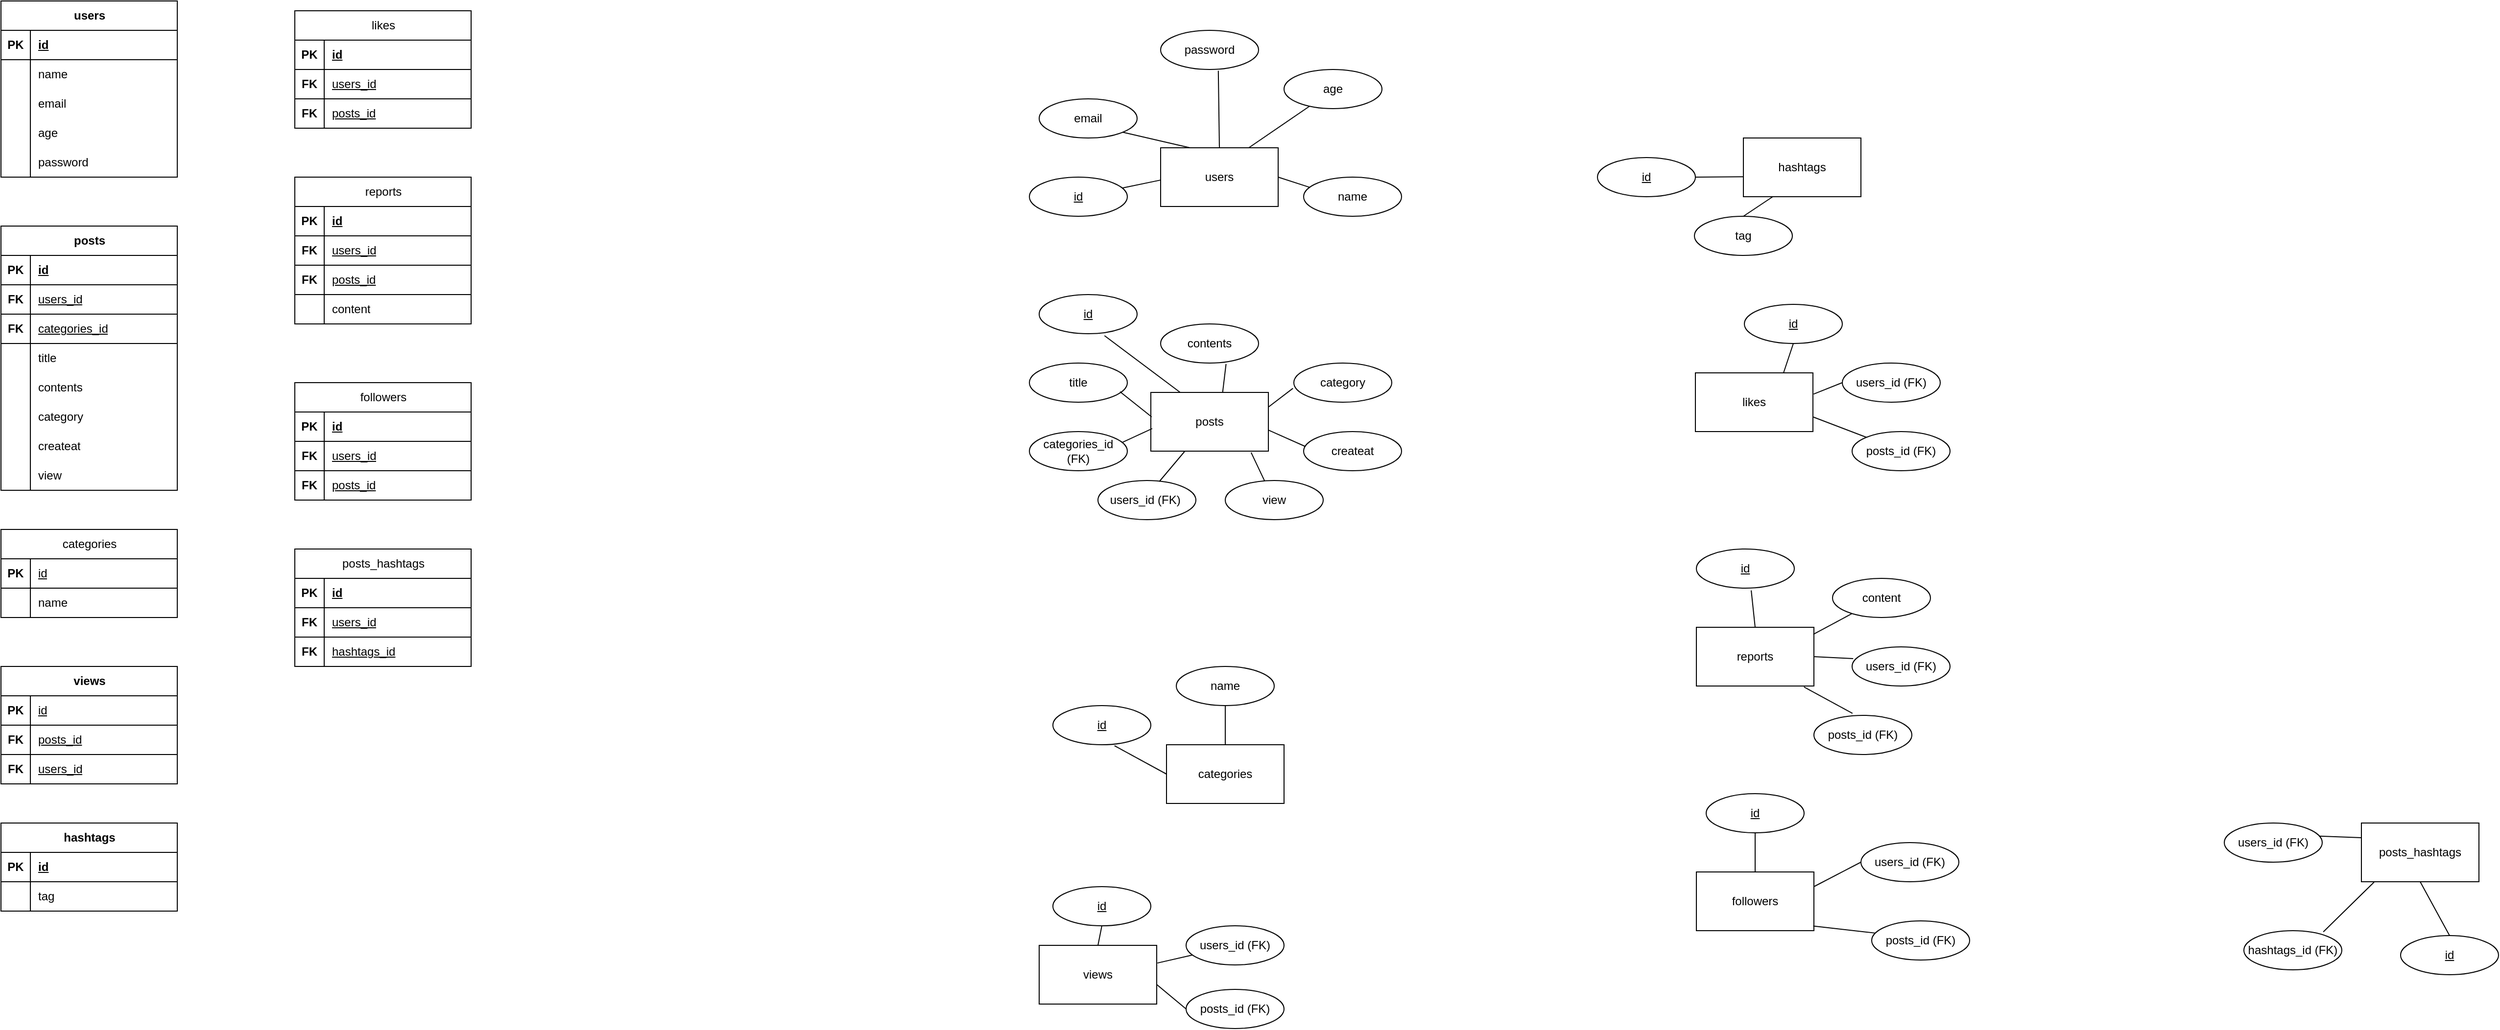 <mxfile version="28.1.1">
  <diagram name="페이지-1" id="i61F9ITe4HhGrbR_6EDc">
    <mxGraphModel dx="2900" dy="1442" grid="1" gridSize="10" guides="1" tooltips="1" connect="1" arrows="1" fold="1" page="1" pageScale="1" pageWidth="827" pageHeight="1169" math="0" shadow="0">
      <root>
        <mxCell id="0" />
        <mxCell id="1" parent="0" />
        <mxCell id="NnwOBRZ_t9ozKUxlOf1y-1" value="users" style="rounded=0;whiteSpace=wrap;html=1;" parent="1" vertex="1">
          <mxGeometry x="464" y="180" width="120" height="60" as="geometry" />
        </mxCell>
        <mxCell id="NnwOBRZ_t9ozKUxlOf1y-2" value="posts" style="rounded=0;whiteSpace=wrap;html=1;" parent="1" vertex="1">
          <mxGeometry x="454" y="430" width="120" height="60" as="geometry" />
        </mxCell>
        <mxCell id="NnwOBRZ_t9ozKUxlOf1y-3" value="categories" style="rounded=0;whiteSpace=wrap;html=1;" parent="1" vertex="1">
          <mxGeometry x="470" y="790" width="120" height="60" as="geometry" />
        </mxCell>
        <mxCell id="NnwOBRZ_t9ozKUxlOf1y-4" value="views" style="rounded=0;whiteSpace=wrap;html=1;" parent="1" vertex="1">
          <mxGeometry x="340" y="995" width="120" height="60" as="geometry" />
        </mxCell>
        <mxCell id="NnwOBRZ_t9ozKUxlOf1y-5" value="hashtags" style="rounded=0;whiteSpace=wrap;html=1;" parent="1" vertex="1">
          <mxGeometry x="1059" y="170" width="120" height="60" as="geometry" />
        </mxCell>
        <mxCell id="NnwOBRZ_t9ozKUxlOf1y-6" value="likes" style="rounded=0;whiteSpace=wrap;html=1;" parent="1" vertex="1">
          <mxGeometry x="1010" y="410" width="120" height="60" as="geometry" />
        </mxCell>
        <mxCell id="NnwOBRZ_t9ozKUxlOf1y-7" value="reports" style="rounded=0;whiteSpace=wrap;html=1;" parent="1" vertex="1">
          <mxGeometry x="1011" y="670" width="120" height="60" as="geometry" />
        </mxCell>
        <mxCell id="NnwOBRZ_t9ozKUxlOf1y-8" value="followers" style="rounded=0;whiteSpace=wrap;html=1;" parent="1" vertex="1">
          <mxGeometry x="1011" y="920" width="120" height="60" as="geometry" />
        </mxCell>
        <mxCell id="NnwOBRZ_t9ozKUxlOf1y-13" value="id" style="ellipse;whiteSpace=wrap;html=1;align=center;fontStyle=4;" parent="1" vertex="1">
          <mxGeometry x="330" y="210" width="100" height="40" as="geometry" />
        </mxCell>
        <mxCell id="NnwOBRZ_t9ozKUxlOf1y-14" value="" style="endArrow=none;html=1;rounded=0;entryX=-0.003;entryY=0.551;entryDx=0;entryDy=0;entryPerimeter=0;" parent="1" source="NnwOBRZ_t9ozKUxlOf1y-13" target="NnwOBRZ_t9ozKUxlOf1y-1" edge="1">
          <mxGeometry relative="1" as="geometry">
            <mxPoint x="400" y="220" as="sourcePoint" />
            <mxPoint x="420" y="219.58" as="targetPoint" />
            <Array as="points" />
          </mxGeometry>
        </mxCell>
        <mxCell id="NnwOBRZ_t9ozKUxlOf1y-17" value="" style="endArrow=none;html=1;rounded=0;entryX=0.25;entryY=0;entryDx=0;entryDy=0;exitX=1;exitY=1;exitDx=0;exitDy=0;" parent="1" source="NnwOBRZ_t9ozKUxlOf1y-49" target="NnwOBRZ_t9ozKUxlOf1y-1" edge="1">
          <mxGeometry relative="1" as="geometry">
            <mxPoint x="442.661" y="150.589" as="sourcePoint" />
            <mxPoint x="470" y="190" as="targetPoint" />
            <Array as="points" />
          </mxGeometry>
        </mxCell>
        <mxCell id="NnwOBRZ_t9ozKUxlOf1y-18" value="" style="endArrow=none;html=1;rounded=0;entryX=0.5;entryY=0;entryDx=0;entryDy=0;exitX=0.589;exitY=1.03;exitDx=0;exitDy=0;exitPerimeter=0;" parent="1" source="NnwOBRZ_t9ozKUxlOf1y-84" target="NnwOBRZ_t9ozKUxlOf1y-1" edge="1">
          <mxGeometry relative="1" as="geometry">
            <mxPoint x="521.27" y="109.991" as="sourcePoint" />
            <mxPoint x="485" y="197" as="targetPoint" />
            <Array as="points" />
          </mxGeometry>
        </mxCell>
        <mxCell id="NnwOBRZ_t9ozKUxlOf1y-19" value="" style="endArrow=none;html=1;rounded=0;entryX=0.75;entryY=0;entryDx=0;entryDy=0;exitX=0.283;exitY=0.9;exitDx=0;exitDy=0;exitPerimeter=0;" parent="1" source="NnwOBRZ_t9ozKUxlOf1y-102" target="NnwOBRZ_t9ozKUxlOf1y-1" edge="1">
          <mxGeometry relative="1" as="geometry">
            <mxPoint x="606.289" y="147.401" as="sourcePoint" />
            <mxPoint x="480" y="200" as="targetPoint" />
            <Array as="points" />
          </mxGeometry>
        </mxCell>
        <mxCell id="NnwOBRZ_t9ozKUxlOf1y-20" value="" style="endArrow=none;html=1;rounded=0;entryX=1;entryY=0.5;entryDx=0;entryDy=0;exitX=0.07;exitY=0.267;exitDx=0;exitDy=0;exitPerimeter=0;" parent="1" source="NnwOBRZ_t9ozKUxlOf1y-103" target="NnwOBRZ_t9ozKUxlOf1y-1" edge="1">
          <mxGeometry relative="1" as="geometry">
            <mxPoint x="599.4" y="223.2" as="sourcePoint" />
            <mxPoint x="493" y="260" as="targetPoint" />
            <Array as="points" />
          </mxGeometry>
        </mxCell>
        <mxCell id="NnwOBRZ_t9ozKUxlOf1y-21" value="users" style="shape=table;startSize=30;container=1;collapsible=1;childLayout=tableLayout;fixedRows=1;rowLines=0;fontStyle=1;align=center;resizeLast=1;html=1;" parent="1" vertex="1">
          <mxGeometry x="-720" y="30" width="180" height="180" as="geometry" />
        </mxCell>
        <mxCell id="NnwOBRZ_t9ozKUxlOf1y-22" value="" style="shape=tableRow;horizontal=0;startSize=0;swimlaneHead=0;swimlaneBody=0;fillColor=none;collapsible=0;dropTarget=0;points=[[0,0.5],[1,0.5]];portConstraint=eastwest;top=0;left=0;right=0;bottom=1;" parent="NnwOBRZ_t9ozKUxlOf1y-21" vertex="1">
          <mxGeometry y="30" width="180" height="30" as="geometry" />
        </mxCell>
        <mxCell id="NnwOBRZ_t9ozKUxlOf1y-23" value="PK" style="shape=partialRectangle;connectable=0;fillColor=none;top=0;left=0;bottom=0;right=0;fontStyle=1;overflow=hidden;whiteSpace=wrap;html=1;" parent="NnwOBRZ_t9ozKUxlOf1y-22" vertex="1">
          <mxGeometry width="30" height="30" as="geometry">
            <mxRectangle width="30" height="30" as="alternateBounds" />
          </mxGeometry>
        </mxCell>
        <mxCell id="NnwOBRZ_t9ozKUxlOf1y-24" value="id" style="shape=partialRectangle;connectable=0;fillColor=none;top=0;left=0;bottom=0;right=0;align=left;spacingLeft=6;fontStyle=5;overflow=hidden;whiteSpace=wrap;html=1;" parent="NnwOBRZ_t9ozKUxlOf1y-22" vertex="1">
          <mxGeometry x="30" width="150" height="30" as="geometry">
            <mxRectangle width="150" height="30" as="alternateBounds" />
          </mxGeometry>
        </mxCell>
        <mxCell id="NnwOBRZ_t9ozKUxlOf1y-25" value="" style="shape=tableRow;horizontal=0;startSize=0;swimlaneHead=0;swimlaneBody=0;fillColor=none;collapsible=0;dropTarget=0;points=[[0,0.5],[1,0.5]];portConstraint=eastwest;top=0;left=0;right=0;bottom=0;" parent="NnwOBRZ_t9ozKUxlOf1y-21" vertex="1">
          <mxGeometry y="60" width="180" height="30" as="geometry" />
        </mxCell>
        <mxCell id="NnwOBRZ_t9ozKUxlOf1y-26" value="" style="shape=partialRectangle;connectable=0;fillColor=none;top=0;left=0;bottom=0;right=0;editable=1;overflow=hidden;whiteSpace=wrap;html=1;" parent="NnwOBRZ_t9ozKUxlOf1y-25" vertex="1">
          <mxGeometry width="30" height="30" as="geometry">
            <mxRectangle width="30" height="30" as="alternateBounds" />
          </mxGeometry>
        </mxCell>
        <mxCell id="NnwOBRZ_t9ozKUxlOf1y-27" value="name" style="shape=partialRectangle;connectable=0;fillColor=none;top=0;left=0;bottom=0;right=0;align=left;spacingLeft=6;overflow=hidden;whiteSpace=wrap;html=1;" parent="NnwOBRZ_t9ozKUxlOf1y-25" vertex="1">
          <mxGeometry x="30" width="150" height="30" as="geometry">
            <mxRectangle width="150" height="30" as="alternateBounds" />
          </mxGeometry>
        </mxCell>
        <mxCell id="NnwOBRZ_t9ozKUxlOf1y-28" value="" style="shape=tableRow;horizontal=0;startSize=0;swimlaneHead=0;swimlaneBody=0;fillColor=none;collapsible=0;dropTarget=0;points=[[0,0.5],[1,0.5]];portConstraint=eastwest;top=0;left=0;right=0;bottom=0;" parent="NnwOBRZ_t9ozKUxlOf1y-21" vertex="1">
          <mxGeometry y="90" width="180" height="30" as="geometry" />
        </mxCell>
        <mxCell id="NnwOBRZ_t9ozKUxlOf1y-29" value="" style="shape=partialRectangle;connectable=0;fillColor=none;top=0;left=0;bottom=0;right=0;editable=1;overflow=hidden;whiteSpace=wrap;html=1;" parent="NnwOBRZ_t9ozKUxlOf1y-28" vertex="1">
          <mxGeometry width="30" height="30" as="geometry">
            <mxRectangle width="30" height="30" as="alternateBounds" />
          </mxGeometry>
        </mxCell>
        <mxCell id="NnwOBRZ_t9ozKUxlOf1y-30" value="email" style="shape=partialRectangle;connectable=0;fillColor=none;top=0;left=0;bottom=0;right=0;align=left;spacingLeft=6;overflow=hidden;whiteSpace=wrap;html=1;" parent="NnwOBRZ_t9ozKUxlOf1y-28" vertex="1">
          <mxGeometry x="30" width="150" height="30" as="geometry">
            <mxRectangle width="150" height="30" as="alternateBounds" />
          </mxGeometry>
        </mxCell>
        <mxCell id="NnwOBRZ_t9ozKUxlOf1y-31" value="" style="shape=tableRow;horizontal=0;startSize=0;swimlaneHead=0;swimlaneBody=0;fillColor=none;collapsible=0;dropTarget=0;points=[[0,0.5],[1,0.5]];portConstraint=eastwest;top=0;left=0;right=0;bottom=0;" parent="NnwOBRZ_t9ozKUxlOf1y-21" vertex="1">
          <mxGeometry y="120" width="180" height="30" as="geometry" />
        </mxCell>
        <mxCell id="NnwOBRZ_t9ozKUxlOf1y-32" value="" style="shape=partialRectangle;connectable=0;fillColor=none;top=0;left=0;bottom=0;right=0;editable=1;overflow=hidden;whiteSpace=wrap;html=1;" parent="NnwOBRZ_t9ozKUxlOf1y-31" vertex="1">
          <mxGeometry width="30" height="30" as="geometry">
            <mxRectangle width="30" height="30" as="alternateBounds" />
          </mxGeometry>
        </mxCell>
        <mxCell id="NnwOBRZ_t9ozKUxlOf1y-33" value="age" style="shape=partialRectangle;connectable=0;fillColor=none;top=0;left=0;bottom=0;right=0;align=left;spacingLeft=6;overflow=hidden;whiteSpace=wrap;html=1;" parent="NnwOBRZ_t9ozKUxlOf1y-31" vertex="1">
          <mxGeometry x="30" width="150" height="30" as="geometry">
            <mxRectangle width="150" height="30" as="alternateBounds" />
          </mxGeometry>
        </mxCell>
        <mxCell id="NnwOBRZ_t9ozKUxlOf1y-37" value="" style="shape=tableRow;horizontal=0;startSize=0;swimlaneHead=0;swimlaneBody=0;fillColor=none;collapsible=0;dropTarget=0;points=[[0,0.5],[1,0.5]];portConstraint=eastwest;top=0;left=0;right=0;bottom=0;" parent="NnwOBRZ_t9ozKUxlOf1y-21" vertex="1">
          <mxGeometry y="150" width="180" height="30" as="geometry" />
        </mxCell>
        <mxCell id="NnwOBRZ_t9ozKUxlOf1y-38" value="" style="shape=partialRectangle;connectable=0;fillColor=none;top=0;left=0;bottom=0;right=0;editable=1;overflow=hidden;whiteSpace=wrap;html=1;" parent="NnwOBRZ_t9ozKUxlOf1y-37" vertex="1">
          <mxGeometry width="30" height="30" as="geometry">
            <mxRectangle width="30" height="30" as="alternateBounds" />
          </mxGeometry>
        </mxCell>
        <mxCell id="NnwOBRZ_t9ozKUxlOf1y-39" value="password" style="shape=partialRectangle;connectable=0;fillColor=none;top=0;left=0;bottom=0;right=0;align=left;spacingLeft=6;overflow=hidden;whiteSpace=wrap;html=1;" parent="NnwOBRZ_t9ozKUxlOf1y-37" vertex="1">
          <mxGeometry x="30" width="150" height="30" as="geometry">
            <mxRectangle width="150" height="30" as="alternateBounds" />
          </mxGeometry>
        </mxCell>
        <mxCell id="NnwOBRZ_t9ozKUxlOf1y-41" value="view" style="ellipse;whiteSpace=wrap;html=1;align=center;" parent="1" vertex="1">
          <mxGeometry x="530" y="520" width="100" height="40" as="geometry" />
        </mxCell>
        <mxCell id="NnwOBRZ_t9ozKUxlOf1y-42" value="users_id (FK)&amp;nbsp;" style="ellipse;whiteSpace=wrap;html=1;align=center;" parent="1" vertex="1">
          <mxGeometry x="400" y="520" width="100" height="40" as="geometry" />
        </mxCell>
        <mxCell id="NnwOBRZ_t9ozKUxlOf1y-43" value="categories_id (FK)" style="ellipse;whiteSpace=wrap;html=1;align=center;" parent="1" vertex="1">
          <mxGeometry x="330" y="470" width="100" height="40" as="geometry" />
        </mxCell>
        <mxCell id="NnwOBRZ_t9ozKUxlOf1y-44" value="title" style="ellipse;whiteSpace=wrap;html=1;align=center;" parent="1" vertex="1">
          <mxGeometry x="330" y="400" width="100" height="40" as="geometry" />
        </mxCell>
        <mxCell id="NnwOBRZ_t9ozKUxlOf1y-45" value="contents" style="ellipse;whiteSpace=wrap;html=1;align=center;" parent="1" vertex="1">
          <mxGeometry x="464" y="360" width="100" height="40" as="geometry" />
        </mxCell>
        <mxCell id="NnwOBRZ_t9ozKUxlOf1y-46" value="category" style="ellipse;whiteSpace=wrap;html=1;align=center;" parent="1" vertex="1">
          <mxGeometry x="600" y="400" width="100" height="40" as="geometry" />
        </mxCell>
        <mxCell id="NnwOBRZ_t9ozKUxlOf1y-47" value="createat" style="ellipse;whiteSpace=wrap;html=1;align=center;" parent="1" vertex="1">
          <mxGeometry x="610" y="470" width="100" height="40" as="geometry" />
        </mxCell>
        <mxCell id="NnwOBRZ_t9ozKUxlOf1y-49" value="email" style="ellipse;whiteSpace=wrap;html=1;align=center;" parent="1" vertex="1">
          <mxGeometry x="340" y="130" width="100" height="40" as="geometry" />
        </mxCell>
        <mxCell id="NnwOBRZ_t9ozKUxlOf1y-50" value="id" style="ellipse;whiteSpace=wrap;html=1;align=center;fontStyle=4;" parent="1" vertex="1">
          <mxGeometry x="340" y="330" width="100" height="40" as="geometry" />
        </mxCell>
        <mxCell id="NnwOBRZ_t9ozKUxlOf1y-51" value="" style="endArrow=none;html=1;rounded=0;exitX=0.667;exitY=1.05;exitDx=0;exitDy=0;exitPerimeter=0;entryX=0.25;entryY=0;entryDx=0;entryDy=0;" parent="1" source="NnwOBRZ_t9ozKUxlOf1y-50" target="NnwOBRZ_t9ozKUxlOf1y-2" edge="1">
          <mxGeometry relative="1" as="geometry">
            <mxPoint x="350" y="429.66" as="sourcePoint" />
            <mxPoint x="510" y="429.66" as="targetPoint" />
          </mxGeometry>
        </mxCell>
        <mxCell id="NnwOBRZ_t9ozKUxlOf1y-52" value="" style="endArrow=none;html=1;rounded=0;exitX=0.668;exitY=1.024;exitDx=0;exitDy=0;exitPerimeter=0;entryX=0.611;entryY=-0.001;entryDx=0;entryDy=0;entryPerimeter=0;" parent="1" source="NnwOBRZ_t9ozKUxlOf1y-45" target="NnwOBRZ_t9ozKUxlOf1y-2" edge="1">
          <mxGeometry relative="1" as="geometry">
            <mxPoint x="481.5" y="382" as="sourcePoint" />
            <mxPoint x="558.5" y="440" as="targetPoint" />
          </mxGeometry>
        </mxCell>
        <mxCell id="NnwOBRZ_t9ozKUxlOf1y-53" value="" style="endArrow=none;html=1;rounded=0;exitX=-0.009;exitY=0.645;exitDx=0;exitDy=0;exitPerimeter=0;entryX=1;entryY=0.25;entryDx=0;entryDy=0;" parent="1" source="NnwOBRZ_t9ozKUxlOf1y-46" target="NnwOBRZ_t9ozKUxlOf1y-2" edge="1">
          <mxGeometry relative="1" as="geometry">
            <mxPoint x="541" y="411" as="sourcePoint" />
            <mxPoint x="537" y="440" as="targetPoint" />
          </mxGeometry>
        </mxCell>
        <mxCell id="NnwOBRZ_t9ozKUxlOf1y-54" value="" style="endArrow=none;html=1;rounded=0;entryX=1.002;entryY=0.643;entryDx=0;entryDy=0;entryPerimeter=0;exitX=0.015;exitY=0.378;exitDx=0;exitDy=0;exitPerimeter=0;" parent="1" source="NnwOBRZ_t9ozKUxlOf1y-47" target="NnwOBRZ_t9ozKUxlOf1y-2" edge="1">
          <mxGeometry relative="1" as="geometry">
            <mxPoint x="609" y="440" as="sourcePoint" />
            <mxPoint x="584" y="455" as="targetPoint" />
          </mxGeometry>
        </mxCell>
        <mxCell id="NnwOBRZ_t9ozKUxlOf1y-55" value="" style="endArrow=none;html=1;rounded=0;entryX=0.853;entryY=1.022;entryDx=0;entryDy=0;entryPerimeter=0;exitX=0.401;exitY=0.007;exitDx=0;exitDy=0;exitPerimeter=0;" parent="1" source="NnwOBRZ_t9ozKUxlOf1y-41" target="NnwOBRZ_t9ozKUxlOf1y-2" edge="1">
          <mxGeometry relative="1" as="geometry">
            <mxPoint x="590" y="510" as="sourcePoint" />
            <mxPoint x="552" y="494" as="targetPoint" />
          </mxGeometry>
        </mxCell>
        <mxCell id="NnwOBRZ_t9ozKUxlOf1y-56" value="" style="endArrow=none;html=1;rounded=0;exitX=0.627;exitY=0.025;exitDx=0;exitDy=0;exitPerimeter=0;" parent="1" source="NnwOBRZ_t9ozKUxlOf1y-42" target="NnwOBRZ_t9ozKUxlOf1y-2" edge="1">
          <mxGeometry relative="1" as="geometry">
            <mxPoint x="580" y="530" as="sourcePoint" />
            <mxPoint x="566" y="501" as="targetPoint" />
          </mxGeometry>
        </mxCell>
        <mxCell id="NnwOBRZ_t9ozKUxlOf1y-57" value="" style="endArrow=none;html=1;rounded=0;entryX=0.012;entryY=0.616;entryDx=0;entryDy=0;entryPerimeter=0;exitX=0.943;exitY=0.283;exitDx=0;exitDy=0;exitPerimeter=0;" parent="1" source="NnwOBRZ_t9ozKUxlOf1y-43" target="NnwOBRZ_t9ozKUxlOf1y-2" edge="1">
          <mxGeometry relative="1" as="geometry">
            <mxPoint x="425" y="484.44" as="sourcePoint" />
            <mxPoint x="454" y="470.0" as="targetPoint" />
          </mxGeometry>
        </mxCell>
        <mxCell id="NnwOBRZ_t9ozKUxlOf1y-58" value="" style="endArrow=none;html=1;rounded=0;entryX=0.007;entryY=0.417;entryDx=0;entryDy=0;exitX=0.925;exitY=0.731;exitDx=0;exitDy=0;exitPerimeter=0;entryPerimeter=0;" parent="1" source="NnwOBRZ_t9ozKUxlOf1y-44" target="NnwOBRZ_t9ozKUxlOf1y-2" edge="1">
          <mxGeometry relative="1" as="geometry">
            <mxPoint x="438" y="492" as="sourcePoint" />
            <mxPoint x="467" y="477" as="targetPoint" />
          </mxGeometry>
        </mxCell>
        <mxCell id="NnwOBRZ_t9ozKUxlOf1y-59" value="posts" style="shape=table;startSize=30;container=1;collapsible=1;childLayout=tableLayout;fixedRows=1;rowLines=0;fontStyle=1;align=center;resizeLast=1;html=1;" parent="1" vertex="1">
          <mxGeometry x="-720" y="260" width="180" height="270" as="geometry" />
        </mxCell>
        <mxCell id="NnwOBRZ_t9ozKUxlOf1y-129" value="" style="shape=tableRow;horizontal=0;startSize=0;swimlaneHead=0;swimlaneBody=0;fillColor=none;collapsible=0;dropTarget=0;points=[[0,0.5],[1,0.5]];portConstraint=eastwest;top=0;left=0;right=0;bottom=1;" parent="NnwOBRZ_t9ozKUxlOf1y-59" vertex="1">
          <mxGeometry y="30" width="180" height="30" as="geometry" />
        </mxCell>
        <mxCell id="NnwOBRZ_t9ozKUxlOf1y-130" value="PK" style="shape=partialRectangle;connectable=0;fillColor=none;top=0;left=0;bottom=0;right=0;fontStyle=1;overflow=hidden;whiteSpace=wrap;html=1;" parent="NnwOBRZ_t9ozKUxlOf1y-129" vertex="1">
          <mxGeometry width="30" height="30" as="geometry">
            <mxRectangle width="30" height="30" as="alternateBounds" />
          </mxGeometry>
        </mxCell>
        <mxCell id="NnwOBRZ_t9ozKUxlOf1y-131" value="id" style="shape=partialRectangle;connectable=0;fillColor=none;top=0;left=0;bottom=0;right=0;align=left;spacingLeft=6;fontStyle=5;overflow=hidden;whiteSpace=wrap;html=1;" parent="NnwOBRZ_t9ozKUxlOf1y-129" vertex="1">
          <mxGeometry x="30" width="150" height="30" as="geometry">
            <mxRectangle width="150" height="30" as="alternateBounds" />
          </mxGeometry>
        </mxCell>
        <mxCell id="NnwOBRZ_t9ozKUxlOf1y-132" value="" style="shape=tableRow;horizontal=0;startSize=0;swimlaneHead=0;swimlaneBody=0;fillColor=none;collapsible=0;dropTarget=0;points=[[0,0.5],[1,0.5]];portConstraint=eastwest;top=0;left=0;right=0;bottom=1;" parent="NnwOBRZ_t9ozKUxlOf1y-59" vertex="1">
          <mxGeometry y="60" width="180" height="30" as="geometry" />
        </mxCell>
        <mxCell id="NnwOBRZ_t9ozKUxlOf1y-133" value="FK" style="shape=partialRectangle;connectable=0;fillColor=none;top=0;left=0;bottom=0;right=0;fontStyle=1;overflow=hidden;whiteSpace=wrap;html=1;" parent="NnwOBRZ_t9ozKUxlOf1y-132" vertex="1">
          <mxGeometry width="30" height="30" as="geometry">
            <mxRectangle width="30" height="30" as="alternateBounds" />
          </mxGeometry>
        </mxCell>
        <mxCell id="NnwOBRZ_t9ozKUxlOf1y-134" value="&lt;span style=&quot;font-weight: 400; text-align: center;&quot;&gt;users_id&lt;/span&gt;" style="shape=partialRectangle;connectable=0;fillColor=none;top=0;left=0;bottom=0;right=0;align=left;spacingLeft=6;fontStyle=5;overflow=hidden;whiteSpace=wrap;html=1;" parent="NnwOBRZ_t9ozKUxlOf1y-132" vertex="1">
          <mxGeometry x="30" width="150" height="30" as="geometry">
            <mxRectangle width="150" height="30" as="alternateBounds" />
          </mxGeometry>
        </mxCell>
        <mxCell id="NnwOBRZ_t9ozKUxlOf1y-60" value="" style="shape=tableRow;horizontal=0;startSize=0;swimlaneHead=0;swimlaneBody=0;fillColor=none;collapsible=0;dropTarget=0;points=[[0,0.5],[1,0.5]];portConstraint=eastwest;top=0;left=0;right=0;bottom=1;" parent="NnwOBRZ_t9ozKUxlOf1y-59" vertex="1">
          <mxGeometry y="90" width="180" height="30" as="geometry" />
        </mxCell>
        <mxCell id="NnwOBRZ_t9ozKUxlOf1y-61" value="FK" style="shape=partialRectangle;connectable=0;fillColor=none;top=0;left=0;bottom=0;right=0;fontStyle=1;overflow=hidden;whiteSpace=wrap;html=1;" parent="NnwOBRZ_t9ozKUxlOf1y-60" vertex="1">
          <mxGeometry width="30" height="30" as="geometry">
            <mxRectangle width="30" height="30" as="alternateBounds" />
          </mxGeometry>
        </mxCell>
        <mxCell id="NnwOBRZ_t9ozKUxlOf1y-62" value="&lt;span style=&quot;font-weight: 400; text-align: center;&quot;&gt;categories_id&lt;/span&gt;" style="shape=partialRectangle;connectable=0;fillColor=none;top=0;left=0;bottom=0;right=0;align=left;spacingLeft=6;fontStyle=5;overflow=hidden;whiteSpace=wrap;html=1;" parent="NnwOBRZ_t9ozKUxlOf1y-60" vertex="1">
          <mxGeometry x="30" width="150" height="30" as="geometry">
            <mxRectangle width="150" height="30" as="alternateBounds" />
          </mxGeometry>
        </mxCell>
        <mxCell id="NnwOBRZ_t9ozKUxlOf1y-63" value="" style="shape=tableRow;horizontal=0;startSize=0;swimlaneHead=0;swimlaneBody=0;fillColor=none;collapsible=0;dropTarget=0;points=[[0,0.5],[1,0.5]];portConstraint=eastwest;top=0;left=0;right=0;bottom=0;" parent="NnwOBRZ_t9ozKUxlOf1y-59" vertex="1">
          <mxGeometry y="120" width="180" height="30" as="geometry" />
        </mxCell>
        <mxCell id="NnwOBRZ_t9ozKUxlOf1y-64" value="" style="shape=partialRectangle;connectable=0;fillColor=none;top=0;left=0;bottom=0;right=0;editable=1;overflow=hidden;whiteSpace=wrap;html=1;" parent="NnwOBRZ_t9ozKUxlOf1y-63" vertex="1">
          <mxGeometry width="30" height="30" as="geometry">
            <mxRectangle width="30" height="30" as="alternateBounds" />
          </mxGeometry>
        </mxCell>
        <mxCell id="NnwOBRZ_t9ozKUxlOf1y-65" value="title" style="shape=partialRectangle;connectable=0;fillColor=none;top=0;left=0;bottom=0;right=0;align=left;spacingLeft=6;overflow=hidden;whiteSpace=wrap;html=1;" parent="NnwOBRZ_t9ozKUxlOf1y-63" vertex="1">
          <mxGeometry x="30" width="150" height="30" as="geometry">
            <mxRectangle width="150" height="30" as="alternateBounds" />
          </mxGeometry>
        </mxCell>
        <mxCell id="NnwOBRZ_t9ozKUxlOf1y-66" value="" style="shape=tableRow;horizontal=0;startSize=0;swimlaneHead=0;swimlaneBody=0;fillColor=none;collapsible=0;dropTarget=0;points=[[0,0.5],[1,0.5]];portConstraint=eastwest;top=0;left=0;right=0;bottom=0;" parent="NnwOBRZ_t9ozKUxlOf1y-59" vertex="1">
          <mxGeometry y="150" width="180" height="30" as="geometry" />
        </mxCell>
        <mxCell id="NnwOBRZ_t9ozKUxlOf1y-67" value="" style="shape=partialRectangle;connectable=0;fillColor=none;top=0;left=0;bottom=0;right=0;editable=1;overflow=hidden;whiteSpace=wrap;html=1;" parent="NnwOBRZ_t9ozKUxlOf1y-66" vertex="1">
          <mxGeometry width="30" height="30" as="geometry">
            <mxRectangle width="30" height="30" as="alternateBounds" />
          </mxGeometry>
        </mxCell>
        <mxCell id="NnwOBRZ_t9ozKUxlOf1y-68" value="contents" style="shape=partialRectangle;connectable=0;fillColor=none;top=0;left=0;bottom=0;right=0;align=left;spacingLeft=6;overflow=hidden;whiteSpace=wrap;html=1;" parent="NnwOBRZ_t9ozKUxlOf1y-66" vertex="1">
          <mxGeometry x="30" width="150" height="30" as="geometry">
            <mxRectangle width="150" height="30" as="alternateBounds" />
          </mxGeometry>
        </mxCell>
        <mxCell id="NnwOBRZ_t9ozKUxlOf1y-72" value="" style="shape=tableRow;horizontal=0;startSize=0;swimlaneHead=0;swimlaneBody=0;fillColor=none;collapsible=0;dropTarget=0;points=[[0,0.5],[1,0.5]];portConstraint=eastwest;top=0;left=0;right=0;bottom=0;" parent="NnwOBRZ_t9ozKUxlOf1y-59" vertex="1">
          <mxGeometry y="180" width="180" height="30" as="geometry" />
        </mxCell>
        <mxCell id="NnwOBRZ_t9ozKUxlOf1y-73" value="" style="shape=partialRectangle;connectable=0;fillColor=none;top=0;left=0;bottom=0;right=0;editable=1;overflow=hidden;whiteSpace=wrap;html=1;" parent="NnwOBRZ_t9ozKUxlOf1y-72" vertex="1">
          <mxGeometry width="30" height="30" as="geometry">
            <mxRectangle width="30" height="30" as="alternateBounds" />
          </mxGeometry>
        </mxCell>
        <mxCell id="NnwOBRZ_t9ozKUxlOf1y-74" value="category" style="shape=partialRectangle;connectable=0;fillColor=none;top=0;left=0;bottom=0;right=0;align=left;spacingLeft=6;overflow=hidden;whiteSpace=wrap;html=1;" parent="NnwOBRZ_t9ozKUxlOf1y-72" vertex="1">
          <mxGeometry x="30" width="150" height="30" as="geometry">
            <mxRectangle width="150" height="30" as="alternateBounds" />
          </mxGeometry>
        </mxCell>
        <mxCell id="NnwOBRZ_t9ozKUxlOf1y-75" value="" style="shape=tableRow;horizontal=0;startSize=0;swimlaneHead=0;swimlaneBody=0;fillColor=none;collapsible=0;dropTarget=0;points=[[0,0.5],[1,0.5]];portConstraint=eastwest;top=0;left=0;right=0;bottom=0;" parent="NnwOBRZ_t9ozKUxlOf1y-59" vertex="1">
          <mxGeometry y="210" width="180" height="30" as="geometry" />
        </mxCell>
        <mxCell id="NnwOBRZ_t9ozKUxlOf1y-76" value="" style="shape=partialRectangle;connectable=0;fillColor=none;top=0;left=0;bottom=0;right=0;editable=1;overflow=hidden;whiteSpace=wrap;html=1;" parent="NnwOBRZ_t9ozKUxlOf1y-75" vertex="1">
          <mxGeometry width="30" height="30" as="geometry">
            <mxRectangle width="30" height="30" as="alternateBounds" />
          </mxGeometry>
        </mxCell>
        <mxCell id="NnwOBRZ_t9ozKUxlOf1y-77" value="&lt;span style=&quot;text-align: center;&quot;&gt;createat&lt;/span&gt;" style="shape=partialRectangle;connectable=0;fillColor=none;top=0;left=0;bottom=0;right=0;align=left;spacingLeft=6;overflow=hidden;whiteSpace=wrap;html=1;" parent="NnwOBRZ_t9ozKUxlOf1y-75" vertex="1">
          <mxGeometry x="30" width="150" height="30" as="geometry">
            <mxRectangle width="150" height="30" as="alternateBounds" />
          </mxGeometry>
        </mxCell>
        <mxCell id="NnwOBRZ_t9ozKUxlOf1y-78" value="" style="shape=tableRow;horizontal=0;startSize=0;swimlaneHead=0;swimlaneBody=0;fillColor=none;collapsible=0;dropTarget=0;points=[[0,0.5],[1,0.5]];portConstraint=eastwest;top=0;left=0;right=0;bottom=0;" parent="NnwOBRZ_t9ozKUxlOf1y-59" vertex="1">
          <mxGeometry y="240" width="180" height="30" as="geometry" />
        </mxCell>
        <mxCell id="NnwOBRZ_t9ozKUxlOf1y-79" value="" style="shape=partialRectangle;connectable=0;fillColor=none;top=0;left=0;bottom=0;right=0;editable=1;overflow=hidden;whiteSpace=wrap;html=1;" parent="NnwOBRZ_t9ozKUxlOf1y-78" vertex="1">
          <mxGeometry width="30" height="30" as="geometry">
            <mxRectangle width="30" height="30" as="alternateBounds" />
          </mxGeometry>
        </mxCell>
        <mxCell id="NnwOBRZ_t9ozKUxlOf1y-80" value="&lt;span style=&quot;text-align: center;&quot;&gt;view&lt;/span&gt;" style="shape=partialRectangle;connectable=0;fillColor=none;top=0;left=0;bottom=0;right=0;align=left;spacingLeft=6;overflow=hidden;whiteSpace=wrap;html=1;" parent="NnwOBRZ_t9ozKUxlOf1y-78" vertex="1">
          <mxGeometry x="30" width="150" height="30" as="geometry">
            <mxRectangle width="150" height="30" as="alternateBounds" />
          </mxGeometry>
        </mxCell>
        <mxCell id="NnwOBRZ_t9ozKUxlOf1y-84" value="password" style="ellipse;whiteSpace=wrap;html=1;align=center;" parent="1" vertex="1">
          <mxGeometry x="464" y="60" width="100" height="40" as="geometry" />
        </mxCell>
        <mxCell id="NnwOBRZ_t9ozKUxlOf1y-85" value="id" style="ellipse;whiteSpace=wrap;html=1;align=center;fontStyle=4;" parent="1" vertex="1">
          <mxGeometry x="354" y="750" width="100" height="40" as="geometry" />
        </mxCell>
        <mxCell id="NnwOBRZ_t9ozKUxlOf1y-86" value="name" style="ellipse;whiteSpace=wrap;html=1;align=center;" parent="1" vertex="1">
          <mxGeometry x="480" y="710" width="100" height="40" as="geometry" />
        </mxCell>
        <mxCell id="NnwOBRZ_t9ozKUxlOf1y-87" value="" style="endArrow=none;html=1;rounded=0;exitX=0.629;exitY=1.025;exitDx=0;exitDy=0;exitPerimeter=0;entryX=0;entryY=0.5;entryDx=0;entryDy=0;" parent="1" source="NnwOBRZ_t9ozKUxlOf1y-85" target="NnwOBRZ_t9ozKUxlOf1y-3" edge="1">
          <mxGeometry relative="1" as="geometry">
            <mxPoint x="310" y="819.64" as="sourcePoint" />
            <mxPoint x="470" y="819.64" as="targetPoint" />
          </mxGeometry>
        </mxCell>
        <mxCell id="NnwOBRZ_t9ozKUxlOf1y-88" value="" style="endArrow=none;html=1;rounded=0;exitX=0.5;exitY=1;exitDx=0;exitDy=0;" parent="1" source="NnwOBRZ_t9ozKUxlOf1y-86" target="NnwOBRZ_t9ozKUxlOf1y-3" edge="1">
          <mxGeometry relative="1" as="geometry">
            <mxPoint x="474" y="759.5" as="sourcePoint" />
            <mxPoint x="530" y="780.5" as="targetPoint" />
          </mxGeometry>
        </mxCell>
        <mxCell id="NnwOBRZ_t9ozKUxlOf1y-89" value="&lt;span style=&quot;font-weight: 400; text-wrap-mode: wrap;&quot;&gt;categories&lt;/span&gt;" style="shape=table;startSize=30;container=1;collapsible=1;childLayout=tableLayout;fixedRows=1;rowLines=0;fontStyle=1;align=center;resizeLast=1;html=1;" parent="1" vertex="1">
          <mxGeometry x="-720" y="570" width="180" height="90" as="geometry" />
        </mxCell>
        <mxCell id="NnwOBRZ_t9ozKUxlOf1y-90" value="" style="shape=tableRow;horizontal=0;startSize=0;swimlaneHead=0;swimlaneBody=0;fillColor=none;collapsible=0;dropTarget=0;points=[[0,0.5],[1,0.5]];portConstraint=eastwest;top=0;left=0;right=0;bottom=1;" parent="NnwOBRZ_t9ozKUxlOf1y-89" vertex="1">
          <mxGeometry y="30" width="180" height="30" as="geometry" />
        </mxCell>
        <mxCell id="NnwOBRZ_t9ozKUxlOf1y-91" value="PK" style="shape=partialRectangle;connectable=0;fillColor=none;top=0;left=0;bottom=0;right=0;fontStyle=1;overflow=hidden;whiteSpace=wrap;html=1;" parent="NnwOBRZ_t9ozKUxlOf1y-90" vertex="1">
          <mxGeometry width="30" height="30" as="geometry">
            <mxRectangle width="30" height="30" as="alternateBounds" />
          </mxGeometry>
        </mxCell>
        <mxCell id="NnwOBRZ_t9ozKUxlOf1y-92" value="&lt;span style=&quot;font-weight: 400; text-align: center;&quot;&gt;id&lt;/span&gt;" style="shape=partialRectangle;connectable=0;fillColor=none;top=0;left=0;bottom=0;right=0;align=left;spacingLeft=6;fontStyle=5;overflow=hidden;whiteSpace=wrap;html=1;" parent="NnwOBRZ_t9ozKUxlOf1y-90" vertex="1">
          <mxGeometry x="30" width="150" height="30" as="geometry">
            <mxRectangle width="150" height="30" as="alternateBounds" />
          </mxGeometry>
        </mxCell>
        <mxCell id="NnwOBRZ_t9ozKUxlOf1y-93" value="" style="shape=tableRow;horizontal=0;startSize=0;swimlaneHead=0;swimlaneBody=0;fillColor=none;collapsible=0;dropTarget=0;points=[[0,0.5],[1,0.5]];portConstraint=eastwest;top=0;left=0;right=0;bottom=0;" parent="NnwOBRZ_t9ozKUxlOf1y-89" vertex="1">
          <mxGeometry y="60" width="180" height="30" as="geometry" />
        </mxCell>
        <mxCell id="NnwOBRZ_t9ozKUxlOf1y-94" value="" style="shape=partialRectangle;connectable=0;fillColor=none;top=0;left=0;bottom=0;right=0;editable=1;overflow=hidden;whiteSpace=wrap;html=1;" parent="NnwOBRZ_t9ozKUxlOf1y-93" vertex="1">
          <mxGeometry width="30" height="30" as="geometry">
            <mxRectangle width="30" height="30" as="alternateBounds" />
          </mxGeometry>
        </mxCell>
        <mxCell id="NnwOBRZ_t9ozKUxlOf1y-95" value="&lt;span style=&quot;text-align: center;&quot;&gt;name&lt;/span&gt;" style="shape=partialRectangle;connectable=0;fillColor=none;top=0;left=0;bottom=0;right=0;align=left;spacingLeft=6;overflow=hidden;whiteSpace=wrap;html=1;" parent="NnwOBRZ_t9ozKUxlOf1y-93" vertex="1">
          <mxGeometry x="30" width="150" height="30" as="geometry">
            <mxRectangle width="150" height="30" as="alternateBounds" />
          </mxGeometry>
        </mxCell>
        <mxCell id="NnwOBRZ_t9ozKUxlOf1y-102" value="age" style="ellipse;whiteSpace=wrap;html=1;align=center;" parent="1" vertex="1">
          <mxGeometry x="590" y="100" width="100" height="40" as="geometry" />
        </mxCell>
        <mxCell id="NnwOBRZ_t9ozKUxlOf1y-103" value="name" style="ellipse;whiteSpace=wrap;html=1;align=center;" parent="1" vertex="1">
          <mxGeometry x="610" y="210" width="100" height="40" as="geometry" />
        </mxCell>
        <mxCell id="NnwOBRZ_t9ozKUxlOf1y-104" value="users_id (FK)" style="ellipse;whiteSpace=wrap;html=1;align=center;" parent="1" vertex="1">
          <mxGeometry x="490" y="975" width="100" height="40" as="geometry" />
        </mxCell>
        <mxCell id="NnwOBRZ_t9ozKUxlOf1y-105" value="posts_id (FK)" style="ellipse;whiteSpace=wrap;html=1;align=center;" parent="1" vertex="1">
          <mxGeometry x="490" y="1040" width="100" height="40" as="geometry" />
        </mxCell>
        <mxCell id="NnwOBRZ_t9ozKUxlOf1y-106" value="id" style="ellipse;whiteSpace=wrap;html=1;align=center;fontStyle=4;" parent="1" vertex="1">
          <mxGeometry x="354" y="935" width="100" height="40" as="geometry" />
        </mxCell>
        <mxCell id="NnwOBRZ_t9ozKUxlOf1y-107" value="" style="endArrow=none;html=1;rounded=0;exitX=0.5;exitY=1;exitDx=0;exitDy=0;entryX=0.5;entryY=0;entryDx=0;entryDy=0;" parent="1" source="NnwOBRZ_t9ozKUxlOf1y-106" target="NnwOBRZ_t9ozKUxlOf1y-4" edge="1">
          <mxGeometry relative="1" as="geometry">
            <mxPoint x="240" y="994.71" as="sourcePoint" />
            <mxPoint x="400" y="994.71" as="targetPoint" />
          </mxGeometry>
        </mxCell>
        <mxCell id="NnwOBRZ_t9ozKUxlOf1y-108" value="" style="endArrow=none;html=1;rounded=0;entryX=1.006;entryY=0.301;entryDx=0;entryDy=0;entryPerimeter=0;" parent="1" source="NnwOBRZ_t9ozKUxlOf1y-104" target="NnwOBRZ_t9ozKUxlOf1y-4" edge="1">
          <mxGeometry relative="1" as="geometry">
            <mxPoint x="480" y="1005" as="sourcePoint" />
            <mxPoint x="476" y="1025" as="targetPoint" />
          </mxGeometry>
        </mxCell>
        <mxCell id="NnwOBRZ_t9ozKUxlOf1y-109" value="" style="endArrow=none;html=1;rounded=0;entryX=1;entryY=0.667;entryDx=0;entryDy=0;entryPerimeter=0;exitX=0;exitY=0.5;exitDx=0;exitDy=0;" parent="1" source="NnwOBRZ_t9ozKUxlOf1y-105" target="NnwOBRZ_t9ozKUxlOf1y-4" edge="1">
          <mxGeometry relative="1" as="geometry">
            <mxPoint x="502.0" y="1041.72" as="sourcePoint" />
            <mxPoint x="471" y="1023" as="targetPoint" />
          </mxGeometry>
        </mxCell>
        <mxCell id="NnwOBRZ_t9ozKUxlOf1y-110" value="views" style="shape=table;startSize=30;container=1;collapsible=1;childLayout=tableLayout;fixedRows=1;rowLines=0;fontStyle=1;align=center;resizeLast=1;html=1;" parent="1" vertex="1">
          <mxGeometry x="-720" y="710" width="180" height="120" as="geometry" />
        </mxCell>
        <mxCell id="NnwOBRZ_t9ozKUxlOf1y-123" value="" style="shape=tableRow;horizontal=0;startSize=0;swimlaneHead=0;swimlaneBody=0;fillColor=none;collapsible=0;dropTarget=0;points=[[0,0.5],[1,0.5]];portConstraint=eastwest;top=0;left=0;right=0;bottom=1;" parent="NnwOBRZ_t9ozKUxlOf1y-110" vertex="1">
          <mxGeometry y="30" width="180" height="30" as="geometry" />
        </mxCell>
        <mxCell id="NnwOBRZ_t9ozKUxlOf1y-124" value="PK" style="shape=partialRectangle;connectable=0;fillColor=none;top=0;left=0;bottom=0;right=0;fontStyle=1;overflow=hidden;whiteSpace=wrap;html=1;" parent="NnwOBRZ_t9ozKUxlOf1y-123" vertex="1">
          <mxGeometry width="30" height="30" as="geometry">
            <mxRectangle width="30" height="30" as="alternateBounds" />
          </mxGeometry>
        </mxCell>
        <mxCell id="NnwOBRZ_t9ozKUxlOf1y-125" value="&lt;span style=&quot;font-weight: 400; text-align: center;&quot;&gt;id&lt;/span&gt;" style="shape=partialRectangle;connectable=0;fillColor=none;top=0;left=0;bottom=0;right=0;align=left;spacingLeft=6;fontStyle=5;overflow=hidden;whiteSpace=wrap;html=1;" parent="NnwOBRZ_t9ozKUxlOf1y-123" vertex="1">
          <mxGeometry x="30" width="150" height="30" as="geometry">
            <mxRectangle width="150" height="30" as="alternateBounds" />
          </mxGeometry>
        </mxCell>
        <mxCell id="NnwOBRZ_t9ozKUxlOf1y-126" value="" style="shape=tableRow;horizontal=0;startSize=0;swimlaneHead=0;swimlaneBody=0;fillColor=none;collapsible=0;dropTarget=0;points=[[0,0.5],[1,0.5]];portConstraint=eastwest;top=0;left=0;right=0;bottom=1;" parent="NnwOBRZ_t9ozKUxlOf1y-110" vertex="1">
          <mxGeometry y="60" width="180" height="30" as="geometry" />
        </mxCell>
        <mxCell id="NnwOBRZ_t9ozKUxlOf1y-127" value="FK" style="shape=partialRectangle;connectable=0;fillColor=none;top=0;left=0;bottom=0;right=0;fontStyle=1;overflow=hidden;whiteSpace=wrap;html=1;" parent="NnwOBRZ_t9ozKUxlOf1y-126" vertex="1">
          <mxGeometry width="30" height="30" as="geometry">
            <mxRectangle width="30" height="30" as="alternateBounds" />
          </mxGeometry>
        </mxCell>
        <mxCell id="NnwOBRZ_t9ozKUxlOf1y-128" value="&lt;span style=&quot;font-weight: 400; text-align: center;&quot;&gt;posts_id&lt;/span&gt;" style="shape=partialRectangle;connectable=0;fillColor=none;top=0;left=0;bottom=0;right=0;align=left;spacingLeft=6;fontStyle=5;overflow=hidden;whiteSpace=wrap;html=1;" parent="NnwOBRZ_t9ozKUxlOf1y-126" vertex="1">
          <mxGeometry x="30" width="150" height="30" as="geometry">
            <mxRectangle width="150" height="30" as="alternateBounds" />
          </mxGeometry>
        </mxCell>
        <mxCell id="NnwOBRZ_t9ozKUxlOf1y-111" value="" style="shape=tableRow;horizontal=0;startSize=0;swimlaneHead=0;swimlaneBody=0;fillColor=none;collapsible=0;dropTarget=0;points=[[0,0.5],[1,0.5]];portConstraint=eastwest;top=0;left=0;right=0;bottom=1;" parent="NnwOBRZ_t9ozKUxlOf1y-110" vertex="1">
          <mxGeometry y="90" width="180" height="30" as="geometry" />
        </mxCell>
        <mxCell id="NnwOBRZ_t9ozKUxlOf1y-112" value="FK" style="shape=partialRectangle;connectable=0;fillColor=none;top=0;left=0;bottom=0;right=0;fontStyle=1;overflow=hidden;whiteSpace=wrap;html=1;" parent="NnwOBRZ_t9ozKUxlOf1y-111" vertex="1">
          <mxGeometry width="30" height="30" as="geometry">
            <mxRectangle width="30" height="30" as="alternateBounds" />
          </mxGeometry>
        </mxCell>
        <mxCell id="NnwOBRZ_t9ozKUxlOf1y-113" value="&lt;span style=&quot;font-weight: 400; text-align: center;&quot;&gt;users_id&lt;/span&gt;" style="shape=partialRectangle;connectable=0;fillColor=none;top=0;left=0;bottom=0;right=0;align=left;spacingLeft=6;fontStyle=5;overflow=hidden;whiteSpace=wrap;html=1;" parent="NnwOBRZ_t9ozKUxlOf1y-111" vertex="1">
          <mxGeometry x="30" width="150" height="30" as="geometry">
            <mxRectangle width="150" height="30" as="alternateBounds" />
          </mxGeometry>
        </mxCell>
        <mxCell id="NnwOBRZ_t9ozKUxlOf1y-135" value="id" style="ellipse;whiteSpace=wrap;html=1;align=center;fontStyle=4;" parent="1" vertex="1">
          <mxGeometry x="910" y="190" width="100" height="40" as="geometry" />
        </mxCell>
        <mxCell id="NnwOBRZ_t9ozKUxlOf1y-136" value="tag" style="ellipse;whiteSpace=wrap;html=1;align=center;" parent="1" vertex="1">
          <mxGeometry x="1009" y="250" width="100" height="40" as="geometry" />
        </mxCell>
        <mxCell id="NnwOBRZ_t9ozKUxlOf1y-137" value="hashtags" style="shape=table;startSize=30;container=1;collapsible=1;childLayout=tableLayout;fixedRows=1;rowLines=0;fontStyle=1;align=center;resizeLast=1;html=1;" parent="1" vertex="1">
          <mxGeometry x="-720" y="870" width="180" height="90" as="geometry" />
        </mxCell>
        <mxCell id="NnwOBRZ_t9ozKUxlOf1y-138" value="" style="shape=tableRow;horizontal=0;startSize=0;swimlaneHead=0;swimlaneBody=0;fillColor=none;collapsible=0;dropTarget=0;points=[[0,0.5],[1,0.5]];portConstraint=eastwest;top=0;left=0;right=0;bottom=1;" parent="NnwOBRZ_t9ozKUxlOf1y-137" vertex="1">
          <mxGeometry y="30" width="180" height="30" as="geometry" />
        </mxCell>
        <mxCell id="NnwOBRZ_t9ozKUxlOf1y-139" value="PK" style="shape=partialRectangle;connectable=0;fillColor=none;top=0;left=0;bottom=0;right=0;fontStyle=1;overflow=hidden;whiteSpace=wrap;html=1;" parent="NnwOBRZ_t9ozKUxlOf1y-138" vertex="1">
          <mxGeometry width="30" height="30" as="geometry">
            <mxRectangle width="30" height="30" as="alternateBounds" />
          </mxGeometry>
        </mxCell>
        <mxCell id="NnwOBRZ_t9ozKUxlOf1y-140" value="id" style="shape=partialRectangle;connectable=0;fillColor=none;top=0;left=0;bottom=0;right=0;align=left;spacingLeft=6;fontStyle=5;overflow=hidden;whiteSpace=wrap;html=1;" parent="NnwOBRZ_t9ozKUxlOf1y-138" vertex="1">
          <mxGeometry x="30" width="150" height="30" as="geometry">
            <mxRectangle width="150" height="30" as="alternateBounds" />
          </mxGeometry>
        </mxCell>
        <mxCell id="NnwOBRZ_t9ozKUxlOf1y-141" value="" style="shape=tableRow;horizontal=0;startSize=0;swimlaneHead=0;swimlaneBody=0;fillColor=none;collapsible=0;dropTarget=0;points=[[0,0.5],[1,0.5]];portConstraint=eastwest;top=0;left=0;right=0;bottom=0;" parent="NnwOBRZ_t9ozKUxlOf1y-137" vertex="1">
          <mxGeometry y="60" width="180" height="30" as="geometry" />
        </mxCell>
        <mxCell id="NnwOBRZ_t9ozKUxlOf1y-142" value="" style="shape=partialRectangle;connectable=0;fillColor=none;top=0;left=0;bottom=0;right=0;editable=1;overflow=hidden;whiteSpace=wrap;html=1;" parent="NnwOBRZ_t9ozKUxlOf1y-141" vertex="1">
          <mxGeometry width="30" height="30" as="geometry">
            <mxRectangle width="30" height="30" as="alternateBounds" />
          </mxGeometry>
        </mxCell>
        <mxCell id="NnwOBRZ_t9ozKUxlOf1y-143" value="tag" style="shape=partialRectangle;connectable=0;fillColor=none;top=0;left=0;bottom=0;right=0;align=left;spacingLeft=6;overflow=hidden;whiteSpace=wrap;html=1;" parent="NnwOBRZ_t9ozKUxlOf1y-141" vertex="1">
          <mxGeometry x="30" width="150" height="30" as="geometry">
            <mxRectangle width="150" height="30" as="alternateBounds" />
          </mxGeometry>
        </mxCell>
        <mxCell id="NnwOBRZ_t9ozKUxlOf1y-150" value="" style="endArrow=none;html=1;rounded=0;exitX=1;exitY=0.5;exitDx=0;exitDy=0;" parent="1" source="NnwOBRZ_t9ozKUxlOf1y-135" edge="1">
          <mxGeometry relative="1" as="geometry">
            <mxPoint x="1039" y="210" as="sourcePoint" />
            <mxPoint x="1059" y="209.63" as="targetPoint" />
          </mxGeometry>
        </mxCell>
        <mxCell id="NnwOBRZ_t9ozKUxlOf1y-151" value="" style="endArrow=none;html=1;rounded=0;exitX=0.5;exitY=0;exitDx=0;exitDy=0;entryX=0.25;entryY=1;entryDx=0;entryDy=0;" parent="1" source="NnwOBRZ_t9ozKUxlOf1y-136" target="NnwOBRZ_t9ozKUxlOf1y-5" edge="1">
          <mxGeometry relative="1" as="geometry">
            <mxPoint x="1050" y="240.37" as="sourcePoint" />
            <mxPoint x="1099" y="230" as="targetPoint" />
          </mxGeometry>
        </mxCell>
        <mxCell id="NnwOBRZ_t9ozKUxlOf1y-153" value="users_id (FK)" style="ellipse;whiteSpace=wrap;html=1;align=center;" parent="1" vertex="1">
          <mxGeometry x="1160" y="400" width="100" height="40" as="geometry" />
        </mxCell>
        <mxCell id="NnwOBRZ_t9ozKUxlOf1y-154" value="posts_id (FK)" style="ellipse;whiteSpace=wrap;html=1;align=center;" parent="1" vertex="1">
          <mxGeometry x="1170" y="470" width="100" height="40" as="geometry" />
        </mxCell>
        <mxCell id="NnwOBRZ_t9ozKUxlOf1y-155" value="id" style="ellipse;whiteSpace=wrap;html=1;align=center;fontStyle=4;" parent="1" vertex="1">
          <mxGeometry x="1060" y="340" width="100" height="40" as="geometry" />
        </mxCell>
        <mxCell id="NnwOBRZ_t9ozKUxlOf1y-156" value="" style="endArrow=none;html=1;rounded=0;exitX=0.75;exitY=0;exitDx=0;exitDy=0;entryX=0.5;entryY=1;entryDx=0;entryDy=0;" parent="1" source="NnwOBRZ_t9ozKUxlOf1y-6" target="NnwOBRZ_t9ozKUxlOf1y-155" edge="1">
          <mxGeometry relative="1" as="geometry">
            <mxPoint x="1100" y="410" as="sourcePoint" />
            <mxPoint x="1130" y="390" as="targetPoint" />
          </mxGeometry>
        </mxCell>
        <mxCell id="NnwOBRZ_t9ozKUxlOf1y-157" value="" style="endArrow=none;html=1;rounded=0;exitX=1.006;exitY=0.361;exitDx=0;exitDy=0;entryX=0;entryY=0.5;entryDx=0;entryDy=0;exitPerimeter=0;" parent="1" source="NnwOBRZ_t9ozKUxlOf1y-6" target="NnwOBRZ_t9ozKUxlOf1y-153" edge="1">
          <mxGeometry relative="1" as="geometry">
            <mxPoint x="1110" y="420" as="sourcePoint" />
            <mxPoint x="1107" y="398" as="targetPoint" />
          </mxGeometry>
        </mxCell>
        <mxCell id="NnwOBRZ_t9ozKUxlOf1y-159" value="" style="endArrow=none;html=1;rounded=0;exitX=1;exitY=0.75;exitDx=0;exitDy=0;entryX=0;entryY=0;entryDx=0;entryDy=0;" parent="1" source="NnwOBRZ_t9ozKUxlOf1y-6" target="NnwOBRZ_t9ozKUxlOf1y-154" edge="1">
          <mxGeometry relative="1" as="geometry">
            <mxPoint x="1141" y="442" as="sourcePoint" />
            <mxPoint x="1170" y="430" as="targetPoint" />
          </mxGeometry>
        </mxCell>
        <mxCell id="NnwOBRZ_t9ozKUxlOf1y-160" value="&lt;span style=&quot;font-weight: 400; text-wrap-mode: wrap;&quot;&gt;likes&lt;/span&gt;" style="shape=table;startSize=30;container=1;collapsible=1;childLayout=tableLayout;fixedRows=1;rowLines=0;fontStyle=1;align=center;resizeLast=1;html=1;" parent="1" vertex="1">
          <mxGeometry x="-420" y="40" width="180" height="120" as="geometry" />
        </mxCell>
        <mxCell id="NnwOBRZ_t9ozKUxlOf1y-170" value="" style="shape=tableRow;horizontal=0;startSize=0;swimlaneHead=0;swimlaneBody=0;fillColor=none;collapsible=0;dropTarget=0;points=[[0,0.5],[1,0.5]];portConstraint=eastwest;top=0;left=0;right=0;bottom=1;" parent="NnwOBRZ_t9ozKUxlOf1y-160" vertex="1">
          <mxGeometry y="30" width="180" height="30" as="geometry" />
        </mxCell>
        <mxCell id="NnwOBRZ_t9ozKUxlOf1y-171" value="PK" style="shape=partialRectangle;connectable=0;fillColor=none;top=0;left=0;bottom=0;right=0;fontStyle=1;overflow=hidden;whiteSpace=wrap;html=1;" parent="NnwOBRZ_t9ozKUxlOf1y-170" vertex="1">
          <mxGeometry width="30" height="30" as="geometry">
            <mxRectangle width="30" height="30" as="alternateBounds" />
          </mxGeometry>
        </mxCell>
        <mxCell id="NnwOBRZ_t9ozKUxlOf1y-172" value="id" style="shape=partialRectangle;connectable=0;fillColor=none;top=0;left=0;bottom=0;right=0;align=left;spacingLeft=6;fontStyle=5;overflow=hidden;whiteSpace=wrap;html=1;" parent="NnwOBRZ_t9ozKUxlOf1y-170" vertex="1">
          <mxGeometry x="30" width="150" height="30" as="geometry">
            <mxRectangle width="150" height="30" as="alternateBounds" />
          </mxGeometry>
        </mxCell>
        <mxCell id="NnwOBRZ_t9ozKUxlOf1y-173" value="" style="shape=tableRow;horizontal=0;startSize=0;swimlaneHead=0;swimlaneBody=0;fillColor=none;collapsible=0;dropTarget=0;points=[[0,0.5],[1,0.5]];portConstraint=eastwest;top=0;left=0;right=0;bottom=1;" parent="NnwOBRZ_t9ozKUxlOf1y-160" vertex="1">
          <mxGeometry y="60" width="180" height="30" as="geometry" />
        </mxCell>
        <mxCell id="NnwOBRZ_t9ozKUxlOf1y-174" value="FK" style="shape=partialRectangle;connectable=0;fillColor=none;top=0;left=0;bottom=0;right=0;fontStyle=1;overflow=hidden;whiteSpace=wrap;html=1;" parent="NnwOBRZ_t9ozKUxlOf1y-173" vertex="1">
          <mxGeometry width="30" height="30" as="geometry">
            <mxRectangle width="30" height="30" as="alternateBounds" />
          </mxGeometry>
        </mxCell>
        <mxCell id="NnwOBRZ_t9ozKUxlOf1y-175" value="&lt;span style=&quot;font-weight: 400; text-align: center;&quot;&gt;users_id&lt;/span&gt;" style="shape=partialRectangle;connectable=0;fillColor=none;top=0;left=0;bottom=0;right=0;align=left;spacingLeft=6;fontStyle=5;overflow=hidden;whiteSpace=wrap;html=1;" parent="NnwOBRZ_t9ozKUxlOf1y-173" vertex="1">
          <mxGeometry x="30" width="150" height="30" as="geometry">
            <mxRectangle width="150" height="30" as="alternateBounds" />
          </mxGeometry>
        </mxCell>
        <mxCell id="NnwOBRZ_t9ozKUxlOf1y-161" value="" style="shape=tableRow;horizontal=0;startSize=0;swimlaneHead=0;swimlaneBody=0;fillColor=none;collapsible=0;dropTarget=0;points=[[0,0.5],[1,0.5]];portConstraint=eastwest;top=0;left=0;right=0;bottom=1;" parent="NnwOBRZ_t9ozKUxlOf1y-160" vertex="1">
          <mxGeometry y="90" width="180" height="30" as="geometry" />
        </mxCell>
        <mxCell id="NnwOBRZ_t9ozKUxlOf1y-162" value="FK" style="shape=partialRectangle;connectable=0;fillColor=none;top=0;left=0;bottom=0;right=0;fontStyle=1;overflow=hidden;whiteSpace=wrap;html=1;" parent="NnwOBRZ_t9ozKUxlOf1y-161" vertex="1">
          <mxGeometry width="30" height="30" as="geometry">
            <mxRectangle width="30" height="30" as="alternateBounds" />
          </mxGeometry>
        </mxCell>
        <mxCell id="NnwOBRZ_t9ozKUxlOf1y-163" value="&lt;span style=&quot;font-weight: 400; text-align: center;&quot;&gt;posts_id&lt;/span&gt;" style="shape=partialRectangle;connectable=0;fillColor=none;top=0;left=0;bottom=0;right=0;align=left;spacingLeft=6;fontStyle=5;overflow=hidden;whiteSpace=wrap;html=1;" parent="NnwOBRZ_t9ozKUxlOf1y-161" vertex="1">
          <mxGeometry x="30" width="150" height="30" as="geometry">
            <mxRectangle width="150" height="30" as="alternateBounds" />
          </mxGeometry>
        </mxCell>
        <mxCell id="NnwOBRZ_t9ozKUxlOf1y-176" value="id" style="ellipse;whiteSpace=wrap;html=1;align=center;fontStyle=4;" parent="1" vertex="1">
          <mxGeometry x="1011" y="590" width="100" height="40" as="geometry" />
        </mxCell>
        <mxCell id="NnwOBRZ_t9ozKUxlOf1y-177" value="content" style="ellipse;whiteSpace=wrap;html=1;align=center;" parent="1" vertex="1">
          <mxGeometry x="1150" y="620" width="100" height="40" as="geometry" />
        </mxCell>
        <mxCell id="NnwOBRZ_t9ozKUxlOf1y-178" value="users_id (FK)" style="ellipse;whiteSpace=wrap;html=1;align=center;" parent="1" vertex="1">
          <mxGeometry x="1170" y="690" width="100" height="40" as="geometry" />
        </mxCell>
        <mxCell id="NnwOBRZ_t9ozKUxlOf1y-179" value="posts_id (FK)" style="ellipse;whiteSpace=wrap;html=1;align=center;" parent="1" vertex="1">
          <mxGeometry x="1131" y="760" width="100" height="40" as="geometry" />
        </mxCell>
        <mxCell id="NnwOBRZ_t9ozKUxlOf1y-180" value="" style="endArrow=none;html=1;rounded=0;exitX=0.5;exitY=0;exitDx=0;exitDy=0;entryX=0.56;entryY=1.059;entryDx=0;entryDy=0;entryPerimeter=0;" parent="1" source="NnwOBRZ_t9ozKUxlOf1y-7" target="NnwOBRZ_t9ozKUxlOf1y-176" edge="1">
          <mxGeometry relative="1" as="geometry">
            <mxPoint x="920" y="570" as="sourcePoint" />
            <mxPoint x="1080" y="570" as="targetPoint" />
          </mxGeometry>
        </mxCell>
        <mxCell id="NnwOBRZ_t9ozKUxlOf1y-181" value="" style="endArrow=none;html=1;rounded=0;exitX=0.995;exitY=0.12;exitDx=0;exitDy=0;exitPerimeter=0;" parent="1" source="NnwOBRZ_t9ozKUxlOf1y-7" target="NnwOBRZ_t9ozKUxlOf1y-177" edge="1">
          <mxGeometry relative="1" as="geometry">
            <mxPoint x="1081" y="680" as="sourcePoint" />
            <mxPoint x="1077" y="642" as="targetPoint" />
          </mxGeometry>
        </mxCell>
        <mxCell id="NnwOBRZ_t9ozKUxlOf1y-182" value="" style="endArrow=none;html=1;rounded=0;exitX=1;exitY=0.5;exitDx=0;exitDy=0;entryX=0.011;entryY=0.3;entryDx=0;entryDy=0;entryPerimeter=0;" parent="1" source="NnwOBRZ_t9ozKUxlOf1y-7" target="NnwOBRZ_t9ozKUxlOf1y-178" edge="1">
          <mxGeometry relative="1" as="geometry">
            <mxPoint x="1140" y="687" as="sourcePoint" />
            <mxPoint x="1180" y="666" as="targetPoint" />
          </mxGeometry>
        </mxCell>
        <mxCell id="NnwOBRZ_t9ozKUxlOf1y-183" value="" style="endArrow=none;html=1;rounded=0;exitX=0.915;exitY=1.016;exitDx=0;exitDy=0;entryX=0.394;entryY=-0.053;entryDx=0;entryDy=0;entryPerimeter=0;exitPerimeter=0;" parent="1" source="NnwOBRZ_t9ozKUxlOf1y-7" target="NnwOBRZ_t9ozKUxlOf1y-179" edge="1">
          <mxGeometry relative="1" as="geometry">
            <mxPoint x="1141" y="710" as="sourcePoint" />
            <mxPoint x="1181" y="712" as="targetPoint" />
          </mxGeometry>
        </mxCell>
        <mxCell id="NnwOBRZ_t9ozKUxlOf1y-197" value="&lt;span style=&quot;font-weight: 400; text-wrap-mode: wrap;&quot;&gt;reports&lt;/span&gt;" style="shape=table;startSize=30;container=1;collapsible=1;childLayout=tableLayout;fixedRows=1;rowLines=0;fontStyle=1;align=center;resizeLast=1;html=1;" parent="1" vertex="1">
          <mxGeometry x="-420" y="210" width="180" height="150" as="geometry" />
        </mxCell>
        <mxCell id="NnwOBRZ_t9ozKUxlOf1y-204" value="" style="shape=tableRow;horizontal=0;startSize=0;swimlaneHead=0;swimlaneBody=0;fillColor=none;collapsible=0;dropTarget=0;points=[[0,0.5],[1,0.5]];portConstraint=eastwest;top=0;left=0;right=0;bottom=1;" parent="NnwOBRZ_t9ozKUxlOf1y-197" vertex="1">
          <mxGeometry y="30" width="180" height="30" as="geometry" />
        </mxCell>
        <mxCell id="NnwOBRZ_t9ozKUxlOf1y-205" value="PK" style="shape=partialRectangle;connectable=0;fillColor=none;top=0;left=0;bottom=0;right=0;fontStyle=1;overflow=hidden;whiteSpace=wrap;html=1;" parent="NnwOBRZ_t9ozKUxlOf1y-204" vertex="1">
          <mxGeometry width="30" height="30" as="geometry">
            <mxRectangle width="30" height="30" as="alternateBounds" />
          </mxGeometry>
        </mxCell>
        <mxCell id="NnwOBRZ_t9ozKUxlOf1y-206" value="id" style="shape=partialRectangle;connectable=0;fillColor=none;top=0;left=0;bottom=0;right=0;align=left;spacingLeft=6;fontStyle=5;overflow=hidden;whiteSpace=wrap;html=1;" parent="NnwOBRZ_t9ozKUxlOf1y-204" vertex="1">
          <mxGeometry x="30" width="150" height="30" as="geometry">
            <mxRectangle width="150" height="30" as="alternateBounds" />
          </mxGeometry>
        </mxCell>
        <mxCell id="NnwOBRZ_t9ozKUxlOf1y-207" value="" style="shape=tableRow;horizontal=0;startSize=0;swimlaneHead=0;swimlaneBody=0;fillColor=none;collapsible=0;dropTarget=0;points=[[0,0.5],[1,0.5]];portConstraint=eastwest;top=0;left=0;right=0;bottom=1;" parent="NnwOBRZ_t9ozKUxlOf1y-197" vertex="1">
          <mxGeometry y="60" width="180" height="30" as="geometry" />
        </mxCell>
        <mxCell id="NnwOBRZ_t9ozKUxlOf1y-208" value="FK" style="shape=partialRectangle;connectable=0;fillColor=none;top=0;left=0;bottom=0;right=0;fontStyle=1;overflow=hidden;whiteSpace=wrap;html=1;" parent="NnwOBRZ_t9ozKUxlOf1y-207" vertex="1">
          <mxGeometry width="30" height="30" as="geometry">
            <mxRectangle width="30" height="30" as="alternateBounds" />
          </mxGeometry>
        </mxCell>
        <mxCell id="NnwOBRZ_t9ozKUxlOf1y-209" value="&lt;span style=&quot;font-weight: 400; text-align: center;&quot;&gt;users_id&lt;/span&gt;" style="shape=partialRectangle;connectable=0;fillColor=none;top=0;left=0;bottom=0;right=0;align=left;spacingLeft=6;fontStyle=5;overflow=hidden;whiteSpace=wrap;html=1;" parent="NnwOBRZ_t9ozKUxlOf1y-207" vertex="1">
          <mxGeometry x="30" width="150" height="30" as="geometry">
            <mxRectangle width="150" height="30" as="alternateBounds" />
          </mxGeometry>
        </mxCell>
        <mxCell id="NnwOBRZ_t9ozKUxlOf1y-198" value="" style="shape=tableRow;horizontal=0;startSize=0;swimlaneHead=0;swimlaneBody=0;fillColor=none;collapsible=0;dropTarget=0;points=[[0,0.5],[1,0.5]];portConstraint=eastwest;top=0;left=0;right=0;bottom=1;" parent="NnwOBRZ_t9ozKUxlOf1y-197" vertex="1">
          <mxGeometry y="90" width="180" height="30" as="geometry" />
        </mxCell>
        <mxCell id="NnwOBRZ_t9ozKUxlOf1y-199" value="FK" style="shape=partialRectangle;connectable=0;fillColor=none;top=0;left=0;bottom=0;right=0;fontStyle=1;overflow=hidden;whiteSpace=wrap;html=1;" parent="NnwOBRZ_t9ozKUxlOf1y-198" vertex="1">
          <mxGeometry width="30" height="30" as="geometry">
            <mxRectangle width="30" height="30" as="alternateBounds" />
          </mxGeometry>
        </mxCell>
        <mxCell id="NnwOBRZ_t9ozKUxlOf1y-200" value="&lt;span style=&quot;font-weight: 400; text-align: center;&quot;&gt;posts_id&lt;/span&gt;" style="shape=partialRectangle;connectable=0;fillColor=none;top=0;left=0;bottom=0;right=0;align=left;spacingLeft=6;fontStyle=5;overflow=hidden;whiteSpace=wrap;html=1;" parent="NnwOBRZ_t9ozKUxlOf1y-198" vertex="1">
          <mxGeometry x="30" width="150" height="30" as="geometry">
            <mxRectangle width="150" height="30" as="alternateBounds" />
          </mxGeometry>
        </mxCell>
        <mxCell id="NnwOBRZ_t9ozKUxlOf1y-201" value="" style="shape=tableRow;horizontal=0;startSize=0;swimlaneHead=0;swimlaneBody=0;fillColor=none;collapsible=0;dropTarget=0;points=[[0,0.5],[1,0.5]];portConstraint=eastwest;top=0;left=0;right=0;bottom=0;" parent="NnwOBRZ_t9ozKUxlOf1y-197" vertex="1">
          <mxGeometry y="120" width="180" height="30" as="geometry" />
        </mxCell>
        <mxCell id="NnwOBRZ_t9ozKUxlOf1y-202" value="" style="shape=partialRectangle;connectable=0;fillColor=none;top=0;left=0;bottom=0;right=0;editable=1;overflow=hidden;whiteSpace=wrap;html=1;" parent="NnwOBRZ_t9ozKUxlOf1y-201" vertex="1">
          <mxGeometry width="30" height="30" as="geometry">
            <mxRectangle width="30" height="30" as="alternateBounds" />
          </mxGeometry>
        </mxCell>
        <mxCell id="NnwOBRZ_t9ozKUxlOf1y-203" value="&lt;span style=&quot;text-align: center;&quot;&gt;content&lt;/span&gt;" style="shape=partialRectangle;connectable=0;fillColor=none;top=0;left=0;bottom=0;right=0;align=left;spacingLeft=6;overflow=hidden;whiteSpace=wrap;html=1;" parent="NnwOBRZ_t9ozKUxlOf1y-201" vertex="1">
          <mxGeometry x="30" width="150" height="30" as="geometry">
            <mxRectangle width="150" height="30" as="alternateBounds" />
          </mxGeometry>
        </mxCell>
        <mxCell id="NnwOBRZ_t9ozKUxlOf1y-210" value="id" style="ellipse;whiteSpace=wrap;html=1;align=center;fontStyle=4;" parent="1" vertex="1">
          <mxGeometry x="1021" y="840" width="100" height="40" as="geometry" />
        </mxCell>
        <mxCell id="NnwOBRZ_t9ozKUxlOf1y-211" value="" style="endArrow=none;html=1;rounded=0;exitX=0.5;exitY=0;exitDx=0;exitDy=0;entryX=0.5;entryY=1;entryDx=0;entryDy=0;" parent="1" source="NnwOBRZ_t9ozKUxlOf1y-8" target="NnwOBRZ_t9ozKUxlOf1y-210" edge="1">
          <mxGeometry relative="1" as="geometry">
            <mxPoint x="1094" y="928" as="sourcePoint" />
            <mxPoint x="1090" y="890" as="targetPoint" />
          </mxGeometry>
        </mxCell>
        <mxCell id="NnwOBRZ_t9ozKUxlOf1y-212" value="users_id (FK)" style="ellipse;whiteSpace=wrap;html=1;align=center;" parent="1" vertex="1">
          <mxGeometry x="1179" y="890" width="100" height="40" as="geometry" />
        </mxCell>
        <mxCell id="NnwOBRZ_t9ozKUxlOf1y-213" value="posts_id (FK)" style="ellipse;whiteSpace=wrap;html=1;align=center;" parent="1" vertex="1">
          <mxGeometry x="1190" y="970" width="100" height="40" as="geometry" />
        </mxCell>
        <mxCell id="NnwOBRZ_t9ozKUxlOf1y-214" value="" style="endArrow=none;html=1;rounded=0;exitX=1;exitY=0.25;exitDx=0;exitDy=0;entryX=0;entryY=0.5;entryDx=0;entryDy=0;" parent="1" source="NnwOBRZ_t9ozKUxlOf1y-8" target="NnwOBRZ_t9ozKUxlOf1y-212" edge="1">
          <mxGeometry relative="1" as="geometry">
            <mxPoint x="1132.44" y="930" as="sourcePoint" />
            <mxPoint x="1191.44" y="901" as="targetPoint" />
          </mxGeometry>
        </mxCell>
        <mxCell id="NnwOBRZ_t9ozKUxlOf1y-215" value="" style="endArrow=none;html=1;rounded=0;exitX=0.994;exitY=0.921;exitDx=0;exitDy=0;entryX=0.036;entryY=0.311;entryDx=0;entryDy=0;entryPerimeter=0;exitPerimeter=0;" parent="1" source="NnwOBRZ_t9ozKUxlOf1y-8" target="NnwOBRZ_t9ozKUxlOf1y-213" edge="1">
          <mxGeometry relative="1" as="geometry">
            <mxPoint x="1131" y="969.84" as="sourcePoint" />
            <mxPoint x="1192.44" y="947" as="targetPoint" />
          </mxGeometry>
        </mxCell>
        <mxCell id="NnwOBRZ_t9ozKUxlOf1y-217" value="&lt;span style=&quot;font-weight: 400; text-wrap-mode: wrap;&quot;&gt;followers&lt;/span&gt;" style="shape=table;startSize=30;container=1;collapsible=1;childLayout=tableLayout;fixedRows=1;rowLines=0;fontStyle=1;align=center;resizeLast=1;html=1;" parent="1" vertex="1">
          <mxGeometry x="-420" y="420" width="180" height="120" as="geometry" />
        </mxCell>
        <mxCell id="NnwOBRZ_t9ozKUxlOf1y-218" value="" style="shape=tableRow;horizontal=0;startSize=0;swimlaneHead=0;swimlaneBody=0;fillColor=none;collapsible=0;dropTarget=0;points=[[0,0.5],[1,0.5]];portConstraint=eastwest;top=0;left=0;right=0;bottom=1;" parent="NnwOBRZ_t9ozKUxlOf1y-217" vertex="1">
          <mxGeometry y="30" width="180" height="30" as="geometry" />
        </mxCell>
        <mxCell id="NnwOBRZ_t9ozKUxlOf1y-219" value="PK" style="shape=partialRectangle;connectable=0;fillColor=none;top=0;left=0;bottom=0;right=0;fontStyle=1;overflow=hidden;whiteSpace=wrap;html=1;" parent="NnwOBRZ_t9ozKUxlOf1y-218" vertex="1">
          <mxGeometry width="30" height="30" as="geometry">
            <mxRectangle width="30" height="30" as="alternateBounds" />
          </mxGeometry>
        </mxCell>
        <mxCell id="NnwOBRZ_t9ozKUxlOf1y-220" value="id" style="shape=partialRectangle;connectable=0;fillColor=none;top=0;left=0;bottom=0;right=0;align=left;spacingLeft=6;fontStyle=5;overflow=hidden;whiteSpace=wrap;html=1;" parent="NnwOBRZ_t9ozKUxlOf1y-218" vertex="1">
          <mxGeometry x="30" width="150" height="30" as="geometry">
            <mxRectangle width="150" height="30" as="alternateBounds" />
          </mxGeometry>
        </mxCell>
        <mxCell id="NnwOBRZ_t9ozKUxlOf1y-221" value="" style="shape=tableRow;horizontal=0;startSize=0;swimlaneHead=0;swimlaneBody=0;fillColor=none;collapsible=0;dropTarget=0;points=[[0,0.5],[1,0.5]];portConstraint=eastwest;top=0;left=0;right=0;bottom=1;" parent="NnwOBRZ_t9ozKUxlOf1y-217" vertex="1">
          <mxGeometry y="60" width="180" height="30" as="geometry" />
        </mxCell>
        <mxCell id="NnwOBRZ_t9ozKUxlOf1y-222" value="FK" style="shape=partialRectangle;connectable=0;fillColor=none;top=0;left=0;bottom=0;right=0;fontStyle=1;overflow=hidden;whiteSpace=wrap;html=1;" parent="NnwOBRZ_t9ozKUxlOf1y-221" vertex="1">
          <mxGeometry width="30" height="30" as="geometry">
            <mxRectangle width="30" height="30" as="alternateBounds" />
          </mxGeometry>
        </mxCell>
        <mxCell id="NnwOBRZ_t9ozKUxlOf1y-223" value="&lt;span style=&quot;font-weight: 400; text-align: center;&quot;&gt;users_id&lt;/span&gt;" style="shape=partialRectangle;connectable=0;fillColor=none;top=0;left=0;bottom=0;right=0;align=left;spacingLeft=6;fontStyle=5;overflow=hidden;whiteSpace=wrap;html=1;" parent="NnwOBRZ_t9ozKUxlOf1y-221" vertex="1">
          <mxGeometry x="30" width="150" height="30" as="geometry">
            <mxRectangle width="150" height="30" as="alternateBounds" />
          </mxGeometry>
        </mxCell>
        <mxCell id="NnwOBRZ_t9ozKUxlOf1y-224" value="" style="shape=tableRow;horizontal=0;startSize=0;swimlaneHead=0;swimlaneBody=0;fillColor=none;collapsible=0;dropTarget=0;points=[[0,0.5],[1,0.5]];portConstraint=eastwest;top=0;left=0;right=0;bottom=1;" parent="NnwOBRZ_t9ozKUxlOf1y-217" vertex="1">
          <mxGeometry y="90" width="180" height="30" as="geometry" />
        </mxCell>
        <mxCell id="NnwOBRZ_t9ozKUxlOf1y-225" value="FK" style="shape=partialRectangle;connectable=0;fillColor=none;top=0;left=0;bottom=0;right=0;fontStyle=1;overflow=hidden;whiteSpace=wrap;html=1;" parent="NnwOBRZ_t9ozKUxlOf1y-224" vertex="1">
          <mxGeometry width="30" height="30" as="geometry">
            <mxRectangle width="30" height="30" as="alternateBounds" />
          </mxGeometry>
        </mxCell>
        <mxCell id="NnwOBRZ_t9ozKUxlOf1y-226" value="&lt;span style=&quot;font-weight: 400; text-align: center;&quot;&gt;posts_id&lt;/span&gt;" style="shape=partialRectangle;connectable=0;fillColor=none;top=0;left=0;bottom=0;right=0;align=left;spacingLeft=6;fontStyle=5;overflow=hidden;whiteSpace=wrap;html=1;" parent="NnwOBRZ_t9ozKUxlOf1y-224" vertex="1">
          <mxGeometry x="30" width="150" height="30" as="geometry">
            <mxRectangle width="150" height="30" as="alternateBounds" />
          </mxGeometry>
        </mxCell>
        <mxCell id="NnwOBRZ_t9ozKUxlOf1y-227" value="posts_hashtags" style="rounded=0;whiteSpace=wrap;html=1;" parent="1" vertex="1">
          <mxGeometry x="1690" y="870" width="120" height="60" as="geometry" />
        </mxCell>
        <mxCell id="NnwOBRZ_t9ozKUxlOf1y-228" value="&lt;span style=&quot;font-weight: 400; text-wrap-mode: wrap;&quot;&gt;posts_hashtags&lt;/span&gt;" style="shape=table;startSize=30;container=1;collapsible=1;childLayout=tableLayout;fixedRows=1;rowLines=0;fontStyle=1;align=center;resizeLast=1;html=1;" parent="1" vertex="1">
          <mxGeometry x="-420" y="590" width="180" height="120" as="geometry" />
        </mxCell>
        <mxCell id="NnwOBRZ_t9ozKUxlOf1y-229" value="" style="shape=tableRow;horizontal=0;startSize=0;swimlaneHead=0;swimlaneBody=0;fillColor=none;collapsible=0;dropTarget=0;points=[[0,0.5],[1,0.5]];portConstraint=eastwest;top=0;left=0;right=0;bottom=1;" parent="NnwOBRZ_t9ozKUxlOf1y-228" vertex="1">
          <mxGeometry y="30" width="180" height="30" as="geometry" />
        </mxCell>
        <mxCell id="NnwOBRZ_t9ozKUxlOf1y-230" value="PK" style="shape=partialRectangle;connectable=0;fillColor=none;top=0;left=0;bottom=0;right=0;fontStyle=1;overflow=hidden;whiteSpace=wrap;html=1;" parent="NnwOBRZ_t9ozKUxlOf1y-229" vertex="1">
          <mxGeometry width="30" height="30" as="geometry">
            <mxRectangle width="30" height="30" as="alternateBounds" />
          </mxGeometry>
        </mxCell>
        <mxCell id="NnwOBRZ_t9ozKUxlOf1y-231" value="id" style="shape=partialRectangle;connectable=0;fillColor=none;top=0;left=0;bottom=0;right=0;align=left;spacingLeft=6;fontStyle=5;overflow=hidden;whiteSpace=wrap;html=1;" parent="NnwOBRZ_t9ozKUxlOf1y-229" vertex="1">
          <mxGeometry x="30" width="150" height="30" as="geometry">
            <mxRectangle width="150" height="30" as="alternateBounds" />
          </mxGeometry>
        </mxCell>
        <mxCell id="NnwOBRZ_t9ozKUxlOf1y-232" value="" style="shape=tableRow;horizontal=0;startSize=0;swimlaneHead=0;swimlaneBody=0;fillColor=none;collapsible=0;dropTarget=0;points=[[0,0.5],[1,0.5]];portConstraint=eastwest;top=0;left=0;right=0;bottom=1;" parent="NnwOBRZ_t9ozKUxlOf1y-228" vertex="1">
          <mxGeometry y="60" width="180" height="30" as="geometry" />
        </mxCell>
        <mxCell id="NnwOBRZ_t9ozKUxlOf1y-233" value="FK" style="shape=partialRectangle;connectable=0;fillColor=none;top=0;left=0;bottom=0;right=0;fontStyle=1;overflow=hidden;whiteSpace=wrap;html=1;" parent="NnwOBRZ_t9ozKUxlOf1y-232" vertex="1">
          <mxGeometry width="30" height="30" as="geometry">
            <mxRectangle width="30" height="30" as="alternateBounds" />
          </mxGeometry>
        </mxCell>
        <mxCell id="NnwOBRZ_t9ozKUxlOf1y-234" value="&lt;span style=&quot;font-weight: 400; text-align: center;&quot;&gt;users_id&lt;/span&gt;" style="shape=partialRectangle;connectable=0;fillColor=none;top=0;left=0;bottom=0;right=0;align=left;spacingLeft=6;fontStyle=5;overflow=hidden;whiteSpace=wrap;html=1;" parent="NnwOBRZ_t9ozKUxlOf1y-232" vertex="1">
          <mxGeometry x="30" width="150" height="30" as="geometry">
            <mxRectangle width="150" height="30" as="alternateBounds" />
          </mxGeometry>
        </mxCell>
        <mxCell id="NnwOBRZ_t9ozKUxlOf1y-235" value="" style="shape=tableRow;horizontal=0;startSize=0;swimlaneHead=0;swimlaneBody=0;fillColor=none;collapsible=0;dropTarget=0;points=[[0,0.5],[1,0.5]];portConstraint=eastwest;top=0;left=0;right=0;bottom=1;" parent="NnwOBRZ_t9ozKUxlOf1y-228" vertex="1">
          <mxGeometry y="90" width="180" height="30" as="geometry" />
        </mxCell>
        <mxCell id="NnwOBRZ_t9ozKUxlOf1y-236" value="FK" style="shape=partialRectangle;connectable=0;fillColor=none;top=0;left=0;bottom=0;right=0;fontStyle=1;overflow=hidden;whiteSpace=wrap;html=1;" parent="NnwOBRZ_t9ozKUxlOf1y-235" vertex="1">
          <mxGeometry width="30" height="30" as="geometry">
            <mxRectangle width="30" height="30" as="alternateBounds" />
          </mxGeometry>
        </mxCell>
        <mxCell id="NnwOBRZ_t9ozKUxlOf1y-237" value="&lt;span style=&quot;font-weight: 400; text-align: center;&quot;&gt;hashtags_id&lt;/span&gt;" style="shape=partialRectangle;connectable=0;fillColor=none;top=0;left=0;bottom=0;right=0;align=left;spacingLeft=6;fontStyle=5;overflow=hidden;whiteSpace=wrap;html=1;" parent="NnwOBRZ_t9ozKUxlOf1y-235" vertex="1">
          <mxGeometry x="30" width="150" height="30" as="geometry">
            <mxRectangle width="150" height="30" as="alternateBounds" />
          </mxGeometry>
        </mxCell>
        <mxCell id="NnwOBRZ_t9ozKUxlOf1y-238" value="id" style="ellipse;whiteSpace=wrap;html=1;align=center;fontStyle=4;" parent="1" vertex="1">
          <mxGeometry x="1730" y="985" width="100" height="40" as="geometry" />
        </mxCell>
        <mxCell id="NnwOBRZ_t9ozKUxlOf1y-239" value="" style="endArrow=none;html=1;rounded=0;exitX=0.5;exitY=0;exitDx=0;exitDy=0;entryX=0.5;entryY=1;entryDx=0;entryDy=0;" parent="1" source="NnwOBRZ_t9ozKUxlOf1y-238" target="NnwOBRZ_t9ozKUxlOf1y-227" edge="1">
          <mxGeometry relative="1" as="geometry">
            <mxPoint x="1270" y="980" as="sourcePoint" />
            <mxPoint x="1270" y="940" as="targetPoint" />
          </mxGeometry>
        </mxCell>
        <mxCell id="NnwOBRZ_t9ozKUxlOf1y-240" value="users_id (FK)" style="ellipse;whiteSpace=wrap;html=1;align=center;" parent="1" vertex="1">
          <mxGeometry x="1550" y="870" width="100" height="40" as="geometry" />
        </mxCell>
        <mxCell id="NnwOBRZ_t9ozKUxlOf1y-241" value="hashtags_id (FK)" style="ellipse;whiteSpace=wrap;html=1;align=center;" parent="1" vertex="1">
          <mxGeometry x="1570" y="980" width="100" height="40" as="geometry" />
        </mxCell>
        <mxCell id="NnwOBRZ_t9ozKUxlOf1y-242" value="" style="endArrow=none;html=1;rounded=0;exitX=0.968;exitY=0.335;exitDx=0;exitDy=0;entryX=0;entryY=0.25;entryDx=0;entryDy=0;exitPerimeter=0;" parent="1" source="NnwOBRZ_t9ozKUxlOf1y-240" target="NnwOBRZ_t9ozKUxlOf1y-227" edge="1">
          <mxGeometry relative="1" as="geometry">
            <mxPoint x="1361" y="895" as="sourcePoint" />
            <mxPoint x="1420" y="910" as="targetPoint" />
          </mxGeometry>
        </mxCell>
        <mxCell id="NnwOBRZ_t9ozKUxlOf1y-243" value="" style="endArrow=none;html=1;rounded=0;exitX=0.108;exitY=1.006;exitDx=0;exitDy=0;exitPerimeter=0;entryX=0.811;entryY=0.031;entryDx=0;entryDy=0;entryPerimeter=0;" parent="1" source="NnwOBRZ_t9ozKUxlOf1y-227" target="NnwOBRZ_t9ozKUxlOf1y-241" edge="1">
          <mxGeometry relative="1" as="geometry">
            <mxPoint x="1360" y="935" as="sourcePoint" />
            <mxPoint x="1430" y="910" as="targetPoint" />
          </mxGeometry>
        </mxCell>
      </root>
    </mxGraphModel>
  </diagram>
</mxfile>
